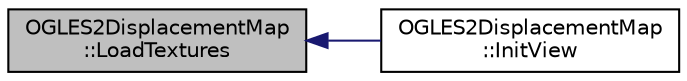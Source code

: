 digraph "OGLES2DisplacementMap::LoadTextures"
{
  edge [fontname="Helvetica",fontsize="10",labelfontname="Helvetica",labelfontsize="10"];
  node [fontname="Helvetica",fontsize="10",shape=record];
  rankdir="LR";
  Node1 [label="OGLES2DisplacementMap\l::LoadTextures",height=0.2,width=0.4,color="black", fillcolor="grey75", style="filled", fontcolor="black"];
  Node1 -> Node2 [dir="back",color="midnightblue",fontsize="10",style="solid",fontname="Helvetica"];
  Node2 [label="OGLES2DisplacementMap\l::InitView",height=0.2,width=0.4,color="black", fillcolor="white", style="filled",URL="$class_o_g_l_e_s2_displacement_map.html#a8234a56461c3ade780e4454b060d8cdc"];
}

